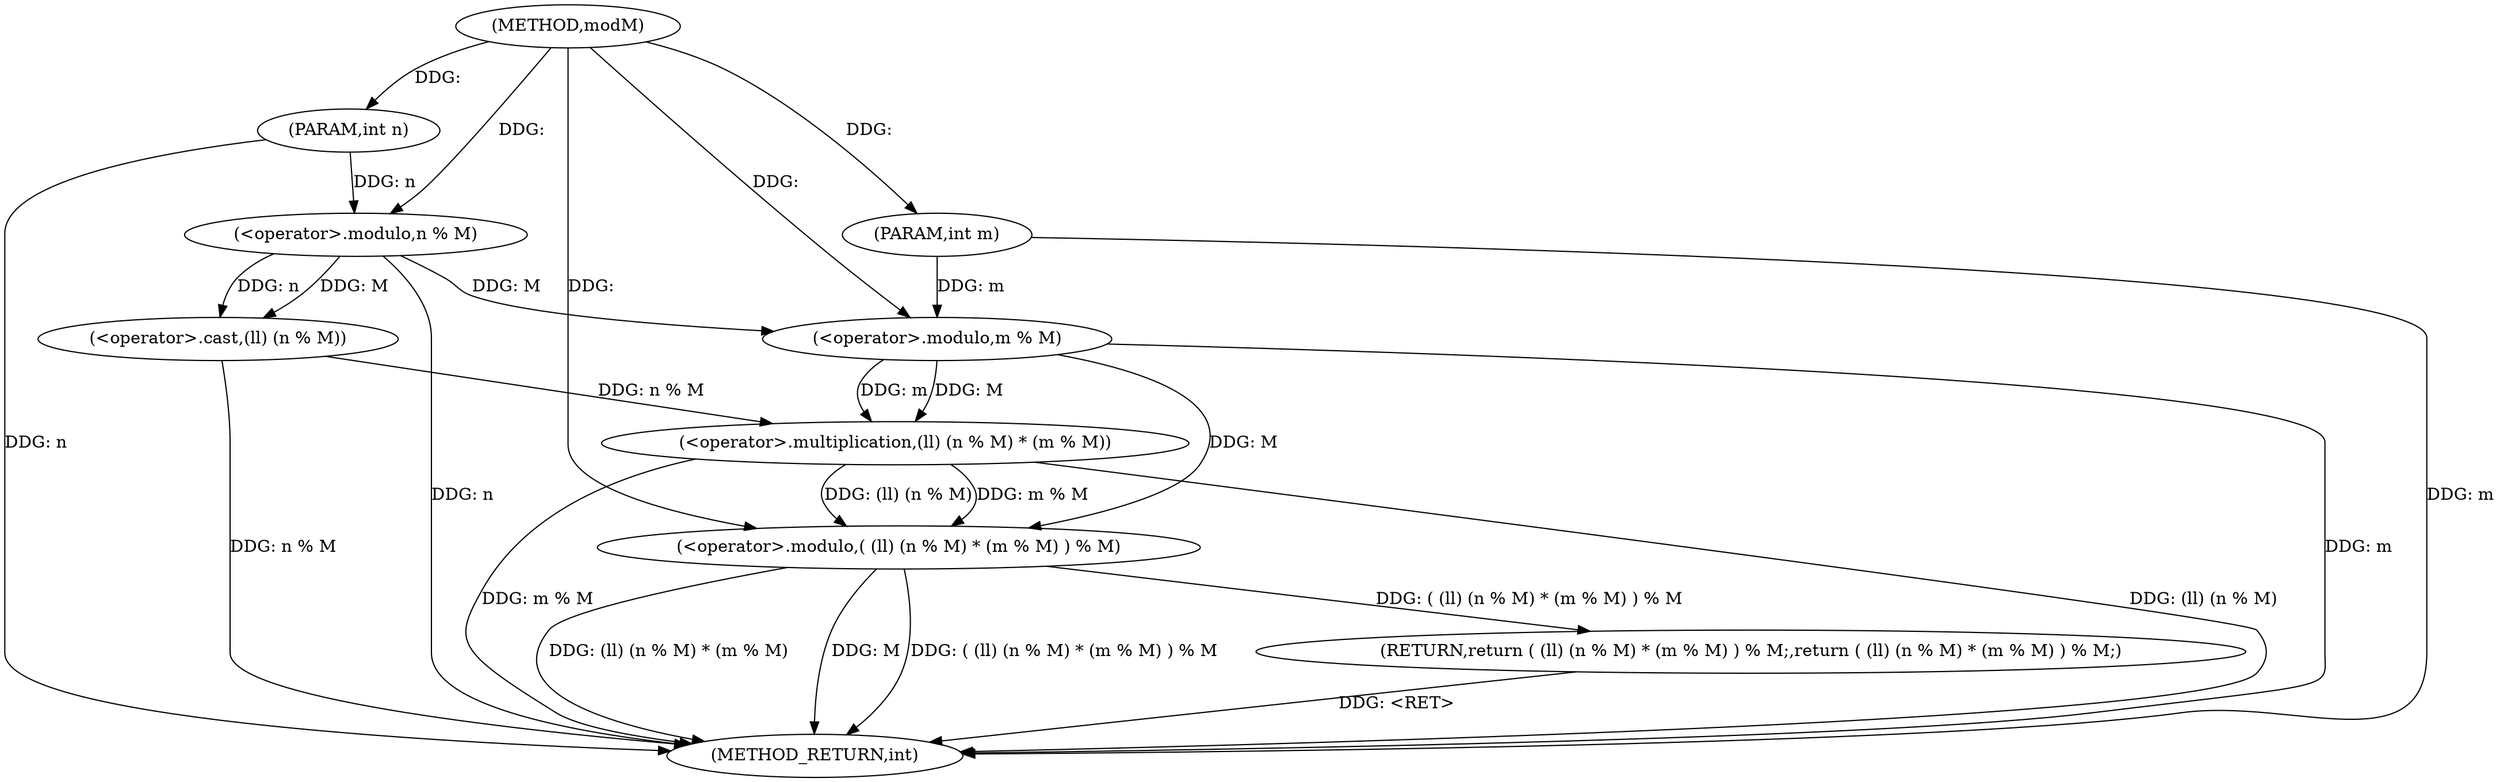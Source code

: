 digraph "modM" {  
"1000155" [label = "(METHOD,modM)" ]
"1000171" [label = "(METHOD_RETURN,int)" ]
"1000156" [label = "(PARAM,int n)" ]
"1000157" [label = "(PARAM,int m)" ]
"1000159" [label = "(RETURN,return ( (ll) (n % M) * (m % M) ) % M;,return ( (ll) (n % M) * (m % M) ) % M;)" ]
"1000160" [label = "(<operator>.modulo,( (ll) (n % M) * (m % M) ) % M)" ]
"1000161" [label = "(<operator>.multiplication,(ll) (n % M) * (m % M))" ]
"1000162" [label = "(<operator>.cast,(ll) (n % M))" ]
"1000167" [label = "(<operator>.modulo,m % M)" ]
"1000164" [label = "(<operator>.modulo,n % M)" ]
  "1000159" -> "1000171"  [ label = "DDG: <RET>"] 
  "1000156" -> "1000171"  [ label = "DDG: n"] 
  "1000157" -> "1000171"  [ label = "DDG: m"] 
  "1000164" -> "1000171"  [ label = "DDG: n"] 
  "1000162" -> "1000171"  [ label = "DDG: n % M"] 
  "1000161" -> "1000171"  [ label = "DDG: (ll) (n % M)"] 
  "1000167" -> "1000171"  [ label = "DDG: m"] 
  "1000161" -> "1000171"  [ label = "DDG: m % M"] 
  "1000160" -> "1000171"  [ label = "DDG: (ll) (n % M) * (m % M)"] 
  "1000160" -> "1000171"  [ label = "DDG: M"] 
  "1000160" -> "1000171"  [ label = "DDG: ( (ll) (n % M) * (m % M) ) % M"] 
  "1000155" -> "1000156"  [ label = "DDG: "] 
  "1000155" -> "1000157"  [ label = "DDG: "] 
  "1000160" -> "1000159"  [ label = "DDG: ( (ll) (n % M) * (m % M) ) % M"] 
  "1000161" -> "1000160"  [ label = "DDG: (ll) (n % M)"] 
  "1000161" -> "1000160"  [ label = "DDG: m % M"] 
  "1000167" -> "1000160"  [ label = "DDG: M"] 
  "1000155" -> "1000160"  [ label = "DDG: "] 
  "1000162" -> "1000161"  [ label = "DDG: n % M"] 
  "1000167" -> "1000161"  [ label = "DDG: m"] 
  "1000167" -> "1000161"  [ label = "DDG: M"] 
  "1000164" -> "1000162"  [ label = "DDG: n"] 
  "1000164" -> "1000162"  [ label = "DDG: M"] 
  "1000157" -> "1000167"  [ label = "DDG: m"] 
  "1000155" -> "1000167"  [ label = "DDG: "] 
  "1000164" -> "1000167"  [ label = "DDG: M"] 
  "1000156" -> "1000164"  [ label = "DDG: n"] 
  "1000155" -> "1000164"  [ label = "DDG: "] 
}
